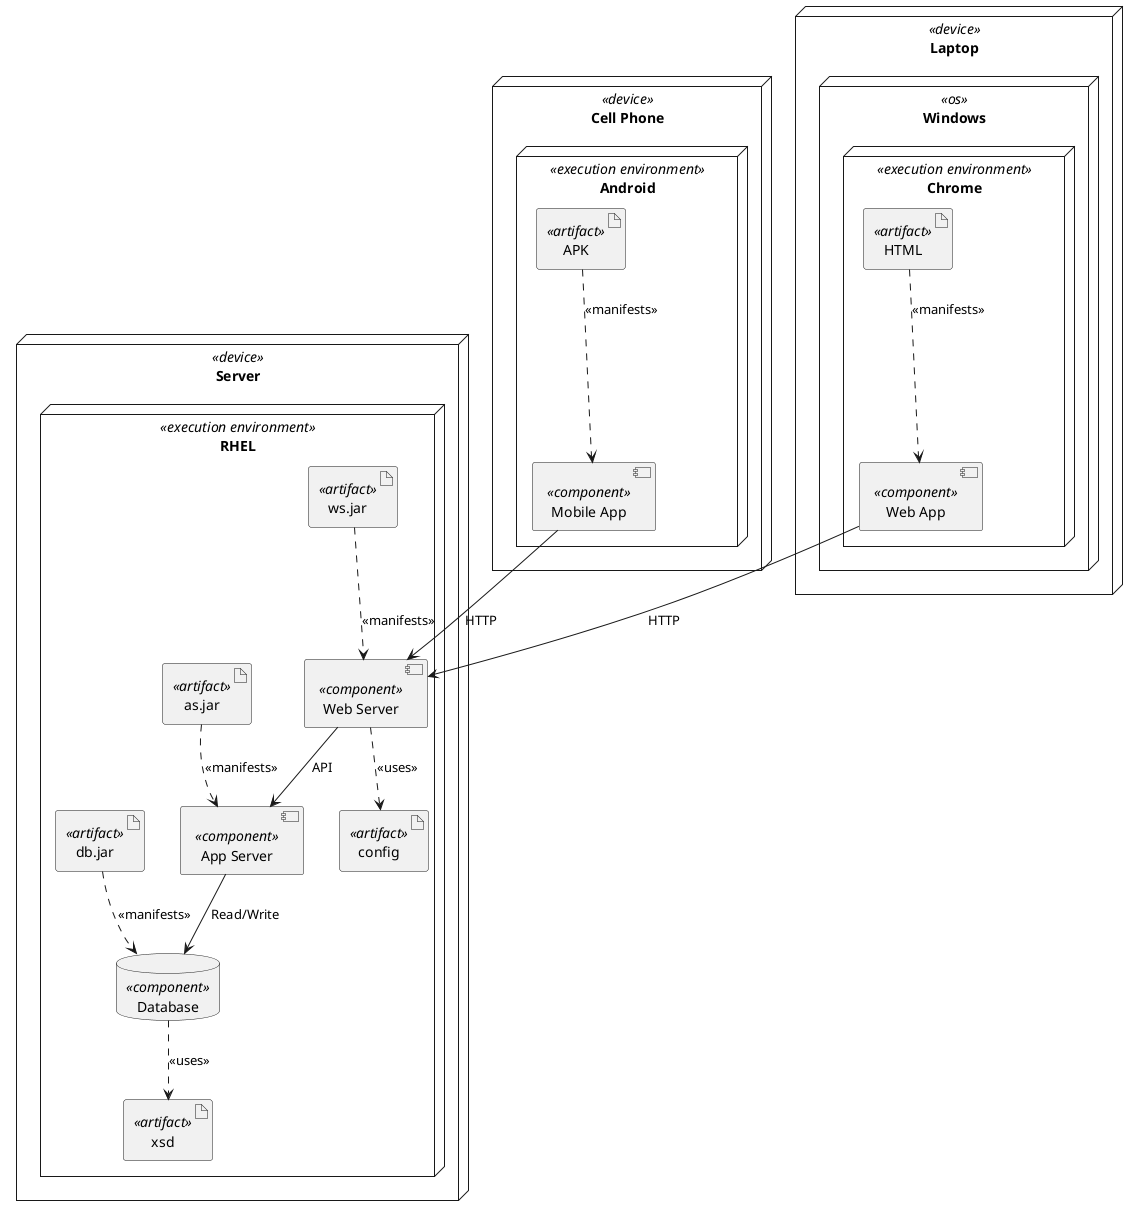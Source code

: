 @startuml
node "Server" <<device>> {
    node RHEL <<execution environment>> {
        artifact "ws.jar" <<artifact>>
        artifact config <<artifact>>
        component "Web Server" <<component>>
        "ws.jar" ..> "Web Server" : <<manifests>>
        "Web Server" ..> config : <<uses>>
        artifact "as.jar" <<artifact>>
        component "App Server" <<component>>
        "as.jar" ..> "App Server" : <<manifests>>
        artifact "db.jar" <<artifact>>
        artifact xsd <<artifact>>
        database "Database" <<component>>
        "db.jar" ..> "Database" : <<manifests>>
        Database ..> xsd : <<uses>>
    }
}
node "Cell Phone" <<device>> {
    node Android <<execution environment>> {
        artifact APK <<artifact>>
        component "Mobile App" <<component>>
        APK ..> "Mobile App" : <<manifests>>
    }
}
node "Laptop" <<device>> {
    node Windows <<os>> {
        node Chrome <<execution environment>> {
            artifact HTML <<artifact>>
            component "Web App" <<component>>
            HTML ..> "Web App" : <<manifests>>
        }
    }
}
"Mobile App" --> "Web Server" : HTTP
"Web App" --> "Web Server" : HTTP
"Web Server" --> "App Server" : API
"App Server" --> "Database" : "Read/Write"
@enduml